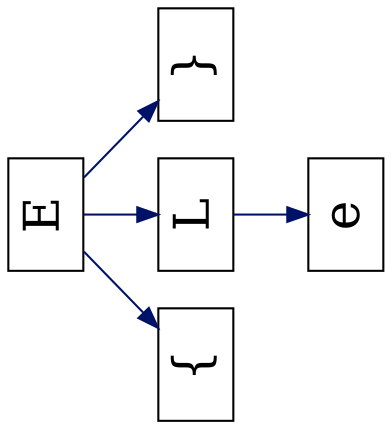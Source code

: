 digraph G {
  ordering=out;
  rankdir=TB;
  orientation=landscape;
  1 [label="{", fontsize=24, shape=box, ];
  0 [label="E", fontsize=24, shape=box, ];
  4 [label="}", fontsize=24, shape=box, ];
  3 [label="e", fontsize=24, shape=box, ];
  2 [label="L", fontsize=24, shape=box, ];
  
  
  0 -> 1 [color="#001267", label="", ];
  0 -> 2 [color="#001267", label="", ];
  0 -> 4 [color="#001267", label="", ];
  2 -> 3 [color="#001267", label="", ];
  
  }